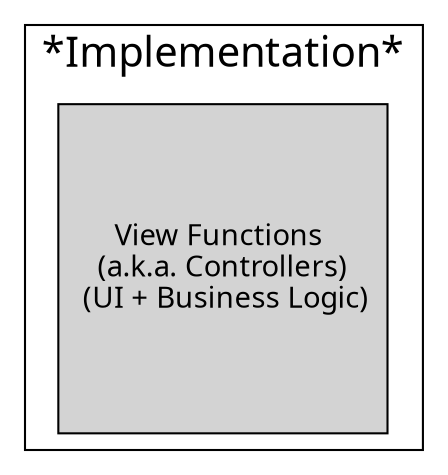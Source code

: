# http:

digraph G {
  graph [fontname = "Handlee"];
  node [fontname = "Handlee"];
  edge [fontname = "Handlee", style=dashed];

  bgcolor=transparent;

  subgraph cluster_1 {
    node [style=filled];
    label = "*Implementation*";
    viewfunctions[shape=square, label="View Functions \n (a.k.a. Controllers) \n (UI + Business Logic)"]#    models[shape=^quare, label="Models \n (DB Interaction)"]
    fontsize = 20;
  }
  subgraph cluster_2 {
  }
}
